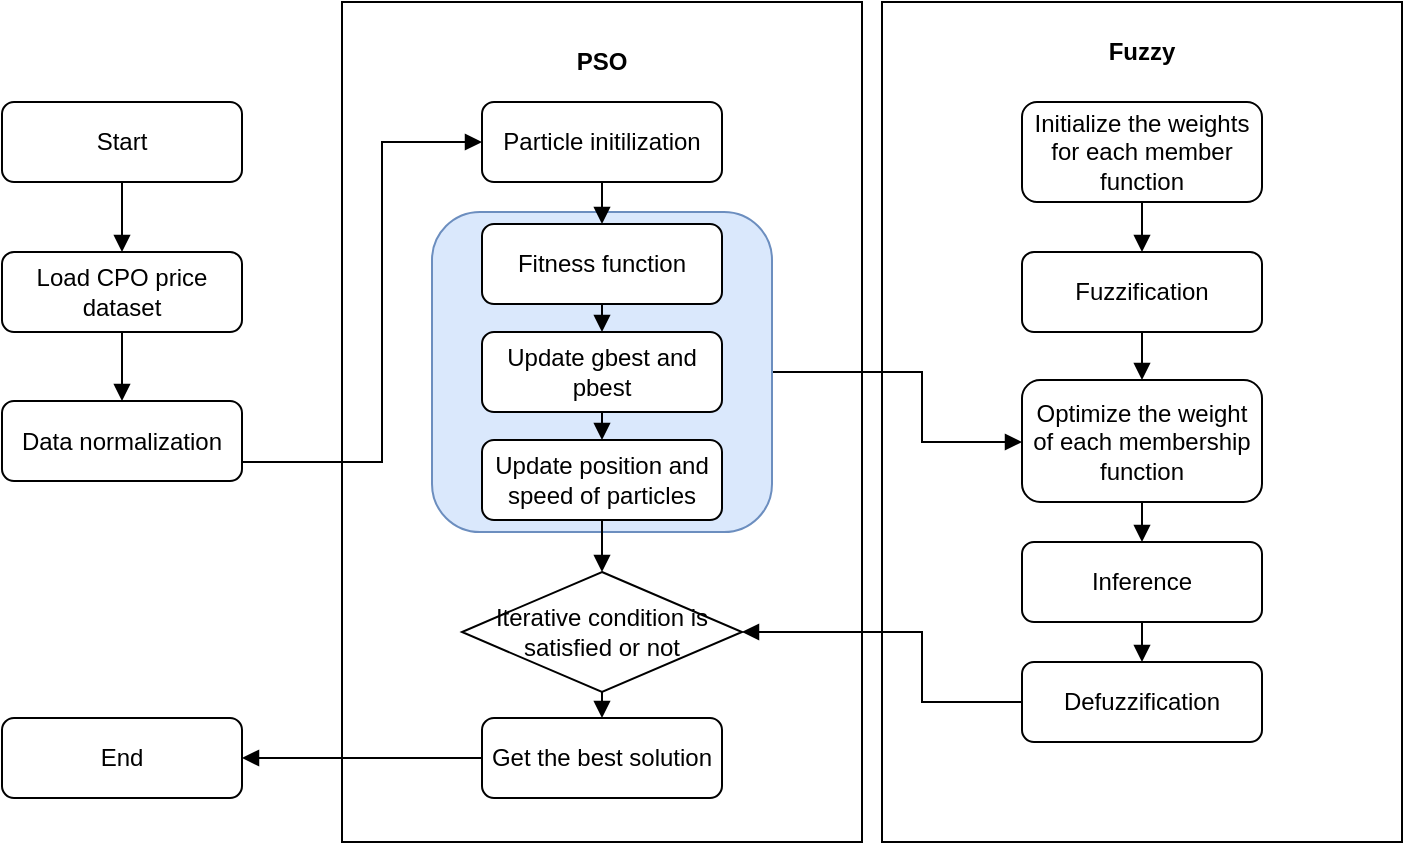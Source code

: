 <mxfile version="20.5.3" type="github">
  <diagram id="V7773tDBni7tDccopga4" name="Page-1">
    <mxGraphModel dx="1384" dy="828" grid="1" gridSize="10" guides="1" tooltips="1" connect="1" arrows="1" fold="1" page="1" pageScale="1" pageWidth="1700" pageHeight="1100" math="0" shadow="0">
      <root>
        <mxCell id="0" />
        <mxCell id="1" parent="0" />
        <mxCell id="CAwxgtLnj9NDJVXJTkvP-13" value="" style="rounded=0;whiteSpace=wrap;html=1;" vertex="1" parent="1">
          <mxGeometry x="620" y="150" width="260" height="420" as="geometry" />
        </mxCell>
        <mxCell id="CAwxgtLnj9NDJVXJTkvP-2" value="" style="rounded=0;whiteSpace=wrap;html=1;" vertex="1" parent="1">
          <mxGeometry x="350" y="150" width="260" height="420" as="geometry" />
        </mxCell>
        <mxCell id="CAwxgtLnj9NDJVXJTkvP-31" style="edgeStyle=orthogonalEdgeStyle;rounded=0;orthogonalLoop=1;jettySize=auto;html=1;exitX=1;exitY=0.5;exitDx=0;exitDy=0;endArrow=block;endFill=1;" edge="1" parent="1" source="CAwxgtLnj9NDJVXJTkvP-24" target="CAwxgtLnj9NDJVXJTkvP-29">
          <mxGeometry relative="1" as="geometry">
            <Array as="points">
              <mxPoint x="640" y="335" />
              <mxPoint x="640" y="370" />
            </Array>
          </mxGeometry>
        </mxCell>
        <mxCell id="CAwxgtLnj9NDJVXJTkvP-24" value="" style="rounded=1;whiteSpace=wrap;html=1;fillColor=#dae8fc;strokeColor=#6c8ebf;" vertex="1" parent="1">
          <mxGeometry x="395" y="255" width="170" height="160" as="geometry" />
        </mxCell>
        <mxCell id="CAwxgtLnj9NDJVXJTkvP-37" style="edgeStyle=orthogonalEdgeStyle;rounded=0;orthogonalLoop=1;jettySize=auto;html=1;exitX=0.5;exitY=1;exitDx=0;exitDy=0;endArrow=block;endFill=1;" edge="1" parent="1" source="CAwxgtLnj9NDJVXJTkvP-1" target="CAwxgtLnj9NDJVXJTkvP-26">
          <mxGeometry relative="1" as="geometry" />
        </mxCell>
        <mxCell id="CAwxgtLnj9NDJVXJTkvP-1" value="Start" style="rounded=1;whiteSpace=wrap;html=1;" vertex="1" parent="1">
          <mxGeometry x="180" y="200" width="120" height="40" as="geometry" />
        </mxCell>
        <mxCell id="CAwxgtLnj9NDJVXJTkvP-3" value="PSO" style="text;html=1;strokeColor=none;fillColor=none;align=center;verticalAlign=middle;whiteSpace=wrap;rounded=0;fontStyle=1" vertex="1" parent="1">
          <mxGeometry x="450" y="165" width="60" height="30" as="geometry" />
        </mxCell>
        <mxCell id="CAwxgtLnj9NDJVXJTkvP-41" style="edgeStyle=orthogonalEdgeStyle;rounded=0;orthogonalLoop=1;jettySize=auto;html=1;exitX=0.5;exitY=1;exitDx=0;exitDy=0;entryX=0.5;entryY=0;entryDx=0;entryDy=0;endArrow=block;endFill=1;" edge="1" parent="1" source="CAwxgtLnj9NDJVXJTkvP-4" target="CAwxgtLnj9NDJVXJTkvP-5">
          <mxGeometry relative="1" as="geometry" />
        </mxCell>
        <mxCell id="CAwxgtLnj9NDJVXJTkvP-4" value="Particle initilization" style="rounded=1;whiteSpace=wrap;html=1;" vertex="1" parent="1">
          <mxGeometry x="420" y="200" width="120" height="40" as="geometry" />
        </mxCell>
        <mxCell id="CAwxgtLnj9NDJVXJTkvP-42" style="edgeStyle=orthogonalEdgeStyle;rounded=0;orthogonalLoop=1;jettySize=auto;html=1;exitX=0.5;exitY=1;exitDx=0;exitDy=0;entryX=0.5;entryY=0;entryDx=0;entryDy=0;endArrow=block;endFill=1;" edge="1" parent="1" source="CAwxgtLnj9NDJVXJTkvP-5" target="CAwxgtLnj9NDJVXJTkvP-6">
          <mxGeometry relative="1" as="geometry" />
        </mxCell>
        <mxCell id="CAwxgtLnj9NDJVXJTkvP-5" value="Fitness function" style="rounded=1;whiteSpace=wrap;html=1;" vertex="1" parent="1">
          <mxGeometry x="420" y="261" width="120" height="40" as="geometry" />
        </mxCell>
        <mxCell id="CAwxgtLnj9NDJVXJTkvP-43" style="edgeStyle=orthogonalEdgeStyle;rounded=0;orthogonalLoop=1;jettySize=auto;html=1;exitX=0.5;exitY=1;exitDx=0;exitDy=0;entryX=0.5;entryY=0;entryDx=0;entryDy=0;endArrow=block;endFill=1;" edge="1" parent="1" source="CAwxgtLnj9NDJVXJTkvP-6" target="CAwxgtLnj9NDJVXJTkvP-7">
          <mxGeometry relative="1" as="geometry" />
        </mxCell>
        <mxCell id="CAwxgtLnj9NDJVXJTkvP-6" value="Update gbest and pbest" style="rounded=1;whiteSpace=wrap;html=1;" vertex="1" parent="1">
          <mxGeometry x="420" y="315" width="120" height="40" as="geometry" />
        </mxCell>
        <mxCell id="CAwxgtLnj9NDJVXJTkvP-44" style="edgeStyle=orthogonalEdgeStyle;rounded=0;orthogonalLoop=1;jettySize=auto;html=1;exitX=0.5;exitY=1;exitDx=0;exitDy=0;endArrow=block;endFill=1;" edge="1" parent="1" source="CAwxgtLnj9NDJVXJTkvP-7" target="CAwxgtLnj9NDJVXJTkvP-8">
          <mxGeometry relative="1" as="geometry" />
        </mxCell>
        <mxCell id="CAwxgtLnj9NDJVXJTkvP-7" value="Update position and speed of particles" style="rounded=1;whiteSpace=wrap;html=1;" vertex="1" parent="1">
          <mxGeometry x="420" y="369" width="120" height="40" as="geometry" />
        </mxCell>
        <mxCell id="CAwxgtLnj9NDJVXJTkvP-45" style="edgeStyle=orthogonalEdgeStyle;rounded=0;orthogonalLoop=1;jettySize=auto;html=1;exitX=0.5;exitY=1;exitDx=0;exitDy=0;entryX=0.5;entryY=0;entryDx=0;entryDy=0;endArrow=block;endFill=1;" edge="1" parent="1" source="CAwxgtLnj9NDJVXJTkvP-8" target="CAwxgtLnj9NDJVXJTkvP-10">
          <mxGeometry relative="1" as="geometry" />
        </mxCell>
        <mxCell id="CAwxgtLnj9NDJVXJTkvP-8" value="Iterative condition is satisfied or not" style="rhombus;whiteSpace=wrap;html=1;" vertex="1" parent="1">
          <mxGeometry x="410" y="435" width="140" height="60" as="geometry" />
        </mxCell>
        <mxCell id="CAwxgtLnj9NDJVXJTkvP-46" style="edgeStyle=orthogonalEdgeStyle;rounded=0;orthogonalLoop=1;jettySize=auto;html=1;exitX=0;exitY=0.5;exitDx=0;exitDy=0;endArrow=block;endFill=1;" edge="1" parent="1" source="CAwxgtLnj9NDJVXJTkvP-10" target="CAwxgtLnj9NDJVXJTkvP-11">
          <mxGeometry relative="1" as="geometry" />
        </mxCell>
        <mxCell id="CAwxgtLnj9NDJVXJTkvP-10" value="Get the best solution" style="rounded=1;whiteSpace=wrap;html=1;" vertex="1" parent="1">
          <mxGeometry x="420" y="508" width="120" height="40" as="geometry" />
        </mxCell>
        <mxCell id="CAwxgtLnj9NDJVXJTkvP-11" value="End" style="rounded=1;whiteSpace=wrap;html=1;" vertex="1" parent="1">
          <mxGeometry x="180" y="508" width="120" height="40" as="geometry" />
        </mxCell>
        <mxCell id="CAwxgtLnj9NDJVXJTkvP-12" style="edgeStyle=orthogonalEdgeStyle;rounded=0;orthogonalLoop=1;jettySize=auto;html=1;exitX=0.5;exitY=1;exitDx=0;exitDy=0;" edge="1" parent="1" source="CAwxgtLnj9NDJVXJTkvP-5" target="CAwxgtLnj9NDJVXJTkvP-5">
          <mxGeometry relative="1" as="geometry" />
        </mxCell>
        <mxCell id="CAwxgtLnj9NDJVXJTkvP-48" style="edgeStyle=orthogonalEdgeStyle;rounded=0;orthogonalLoop=1;jettySize=auto;html=1;exitX=0.5;exitY=1;exitDx=0;exitDy=0;entryX=0.5;entryY=0;entryDx=0;entryDy=0;endArrow=block;endFill=1;" edge="1" parent="1" source="CAwxgtLnj9NDJVXJTkvP-14" target="CAwxgtLnj9NDJVXJTkvP-16">
          <mxGeometry relative="1" as="geometry" />
        </mxCell>
        <mxCell id="CAwxgtLnj9NDJVXJTkvP-14" value="Initialize the weights for each member function" style="rounded=1;whiteSpace=wrap;html=1;" vertex="1" parent="1">
          <mxGeometry x="690" y="200" width="120" height="50" as="geometry" />
        </mxCell>
        <mxCell id="CAwxgtLnj9NDJVXJTkvP-15" value="Fuzzy" style="text;html=1;strokeColor=none;fillColor=none;align=center;verticalAlign=middle;whiteSpace=wrap;rounded=0;fontStyle=1" vertex="1" parent="1">
          <mxGeometry x="720" y="160" width="60" height="30" as="geometry" />
        </mxCell>
        <mxCell id="CAwxgtLnj9NDJVXJTkvP-49" style="edgeStyle=orthogonalEdgeStyle;rounded=0;orthogonalLoop=1;jettySize=auto;html=1;exitX=0.5;exitY=1;exitDx=0;exitDy=0;endArrow=block;endFill=1;" edge="1" parent="1" source="CAwxgtLnj9NDJVXJTkvP-16" target="CAwxgtLnj9NDJVXJTkvP-29">
          <mxGeometry relative="1" as="geometry" />
        </mxCell>
        <mxCell id="CAwxgtLnj9NDJVXJTkvP-16" value="Fuzzification" style="rounded=1;whiteSpace=wrap;html=1;" vertex="1" parent="1">
          <mxGeometry x="690" y="275" width="120" height="40" as="geometry" />
        </mxCell>
        <mxCell id="CAwxgtLnj9NDJVXJTkvP-51" style="edgeStyle=orthogonalEdgeStyle;rounded=0;orthogonalLoop=1;jettySize=auto;html=1;exitX=0.5;exitY=1;exitDx=0;exitDy=0;entryX=0.5;entryY=0;entryDx=0;entryDy=0;endArrow=block;endFill=1;" edge="1" parent="1" source="CAwxgtLnj9NDJVXJTkvP-17" target="CAwxgtLnj9NDJVXJTkvP-18">
          <mxGeometry relative="1" as="geometry" />
        </mxCell>
        <mxCell id="CAwxgtLnj9NDJVXJTkvP-17" value="Inference" style="rounded=1;whiteSpace=wrap;html=1;" vertex="1" parent="1">
          <mxGeometry x="690" y="420" width="120" height="40" as="geometry" />
        </mxCell>
        <mxCell id="CAwxgtLnj9NDJVXJTkvP-35" style="edgeStyle=orthogonalEdgeStyle;rounded=0;orthogonalLoop=1;jettySize=auto;html=1;exitX=0;exitY=0.5;exitDx=0;exitDy=0;entryX=1;entryY=0.5;entryDx=0;entryDy=0;endArrow=block;endFill=1;" edge="1" parent="1" source="CAwxgtLnj9NDJVXJTkvP-18" target="CAwxgtLnj9NDJVXJTkvP-8">
          <mxGeometry relative="1" as="geometry">
            <Array as="points">
              <mxPoint x="640" y="500" />
              <mxPoint x="640" y="465" />
            </Array>
          </mxGeometry>
        </mxCell>
        <mxCell id="CAwxgtLnj9NDJVXJTkvP-18" value="Defuzzification" style="rounded=1;whiteSpace=wrap;html=1;" vertex="1" parent="1">
          <mxGeometry x="690" y="480" width="120" height="40" as="geometry" />
        </mxCell>
        <mxCell id="CAwxgtLnj9NDJVXJTkvP-23" style="edgeStyle=orthogonalEdgeStyle;rounded=0;orthogonalLoop=1;jettySize=auto;html=1;exitX=0.5;exitY=1;exitDx=0;exitDy=0;" edge="1" parent="1" source="CAwxgtLnj9NDJVXJTkvP-17" target="CAwxgtLnj9NDJVXJTkvP-17">
          <mxGeometry relative="1" as="geometry" />
        </mxCell>
        <mxCell id="CAwxgtLnj9NDJVXJTkvP-40" style="edgeStyle=orthogonalEdgeStyle;rounded=0;orthogonalLoop=1;jettySize=auto;html=1;exitX=1;exitY=0.5;exitDx=0;exitDy=0;entryX=0;entryY=0.5;entryDx=0;entryDy=0;endArrow=block;endFill=1;" edge="1" parent="1" source="CAwxgtLnj9NDJVXJTkvP-25" target="CAwxgtLnj9NDJVXJTkvP-4">
          <mxGeometry relative="1" as="geometry">
            <Array as="points">
              <mxPoint x="370" y="380" />
              <mxPoint x="370" y="220" />
            </Array>
          </mxGeometry>
        </mxCell>
        <mxCell id="CAwxgtLnj9NDJVXJTkvP-25" value="Data normalization" style="rounded=1;whiteSpace=wrap;html=1;" vertex="1" parent="1">
          <mxGeometry x="180" y="349.5" width="120" height="40" as="geometry" />
        </mxCell>
        <mxCell id="CAwxgtLnj9NDJVXJTkvP-39" style="edgeStyle=orthogonalEdgeStyle;rounded=0;orthogonalLoop=1;jettySize=auto;html=1;exitX=0.5;exitY=1;exitDx=0;exitDy=0;entryX=0.5;entryY=0;entryDx=0;entryDy=0;endArrow=block;endFill=1;" edge="1" parent="1" source="CAwxgtLnj9NDJVXJTkvP-26" target="CAwxgtLnj9NDJVXJTkvP-25">
          <mxGeometry relative="1" as="geometry" />
        </mxCell>
        <mxCell id="CAwxgtLnj9NDJVXJTkvP-26" value="Load CPO price dataset" style="rounded=1;whiteSpace=wrap;html=1;" vertex="1" parent="1">
          <mxGeometry x="180" y="275" width="120" height="40" as="geometry" />
        </mxCell>
        <mxCell id="CAwxgtLnj9NDJVXJTkvP-50" style="edgeStyle=orthogonalEdgeStyle;rounded=0;orthogonalLoop=1;jettySize=auto;html=1;exitX=0.5;exitY=1;exitDx=0;exitDy=0;entryX=0.5;entryY=0;entryDx=0;entryDy=0;endArrow=block;endFill=1;" edge="1" parent="1" source="CAwxgtLnj9NDJVXJTkvP-29" target="CAwxgtLnj9NDJVXJTkvP-17">
          <mxGeometry relative="1" as="geometry" />
        </mxCell>
        <mxCell id="CAwxgtLnj9NDJVXJTkvP-29" value="Optimize the weight of each membership function" style="rounded=1;whiteSpace=wrap;html=1;" vertex="1" parent="1">
          <mxGeometry x="690" y="339" width="120" height="61" as="geometry" />
        </mxCell>
      </root>
    </mxGraphModel>
  </diagram>
</mxfile>
